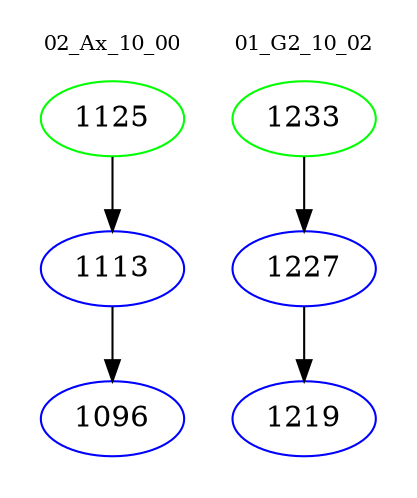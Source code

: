 digraph{
subgraph cluster_0 {
color = white
label = "02_Ax_10_00";
fontsize=10;
T0_1125 [label="1125", color="green"]
T0_1125 -> T0_1113 [color="black"]
T0_1113 [label="1113", color="blue"]
T0_1113 -> T0_1096 [color="black"]
T0_1096 [label="1096", color="blue"]
}
subgraph cluster_1 {
color = white
label = "01_G2_10_02";
fontsize=10;
T1_1233 [label="1233", color="green"]
T1_1233 -> T1_1227 [color="black"]
T1_1227 [label="1227", color="blue"]
T1_1227 -> T1_1219 [color="black"]
T1_1219 [label="1219", color="blue"]
}
}
